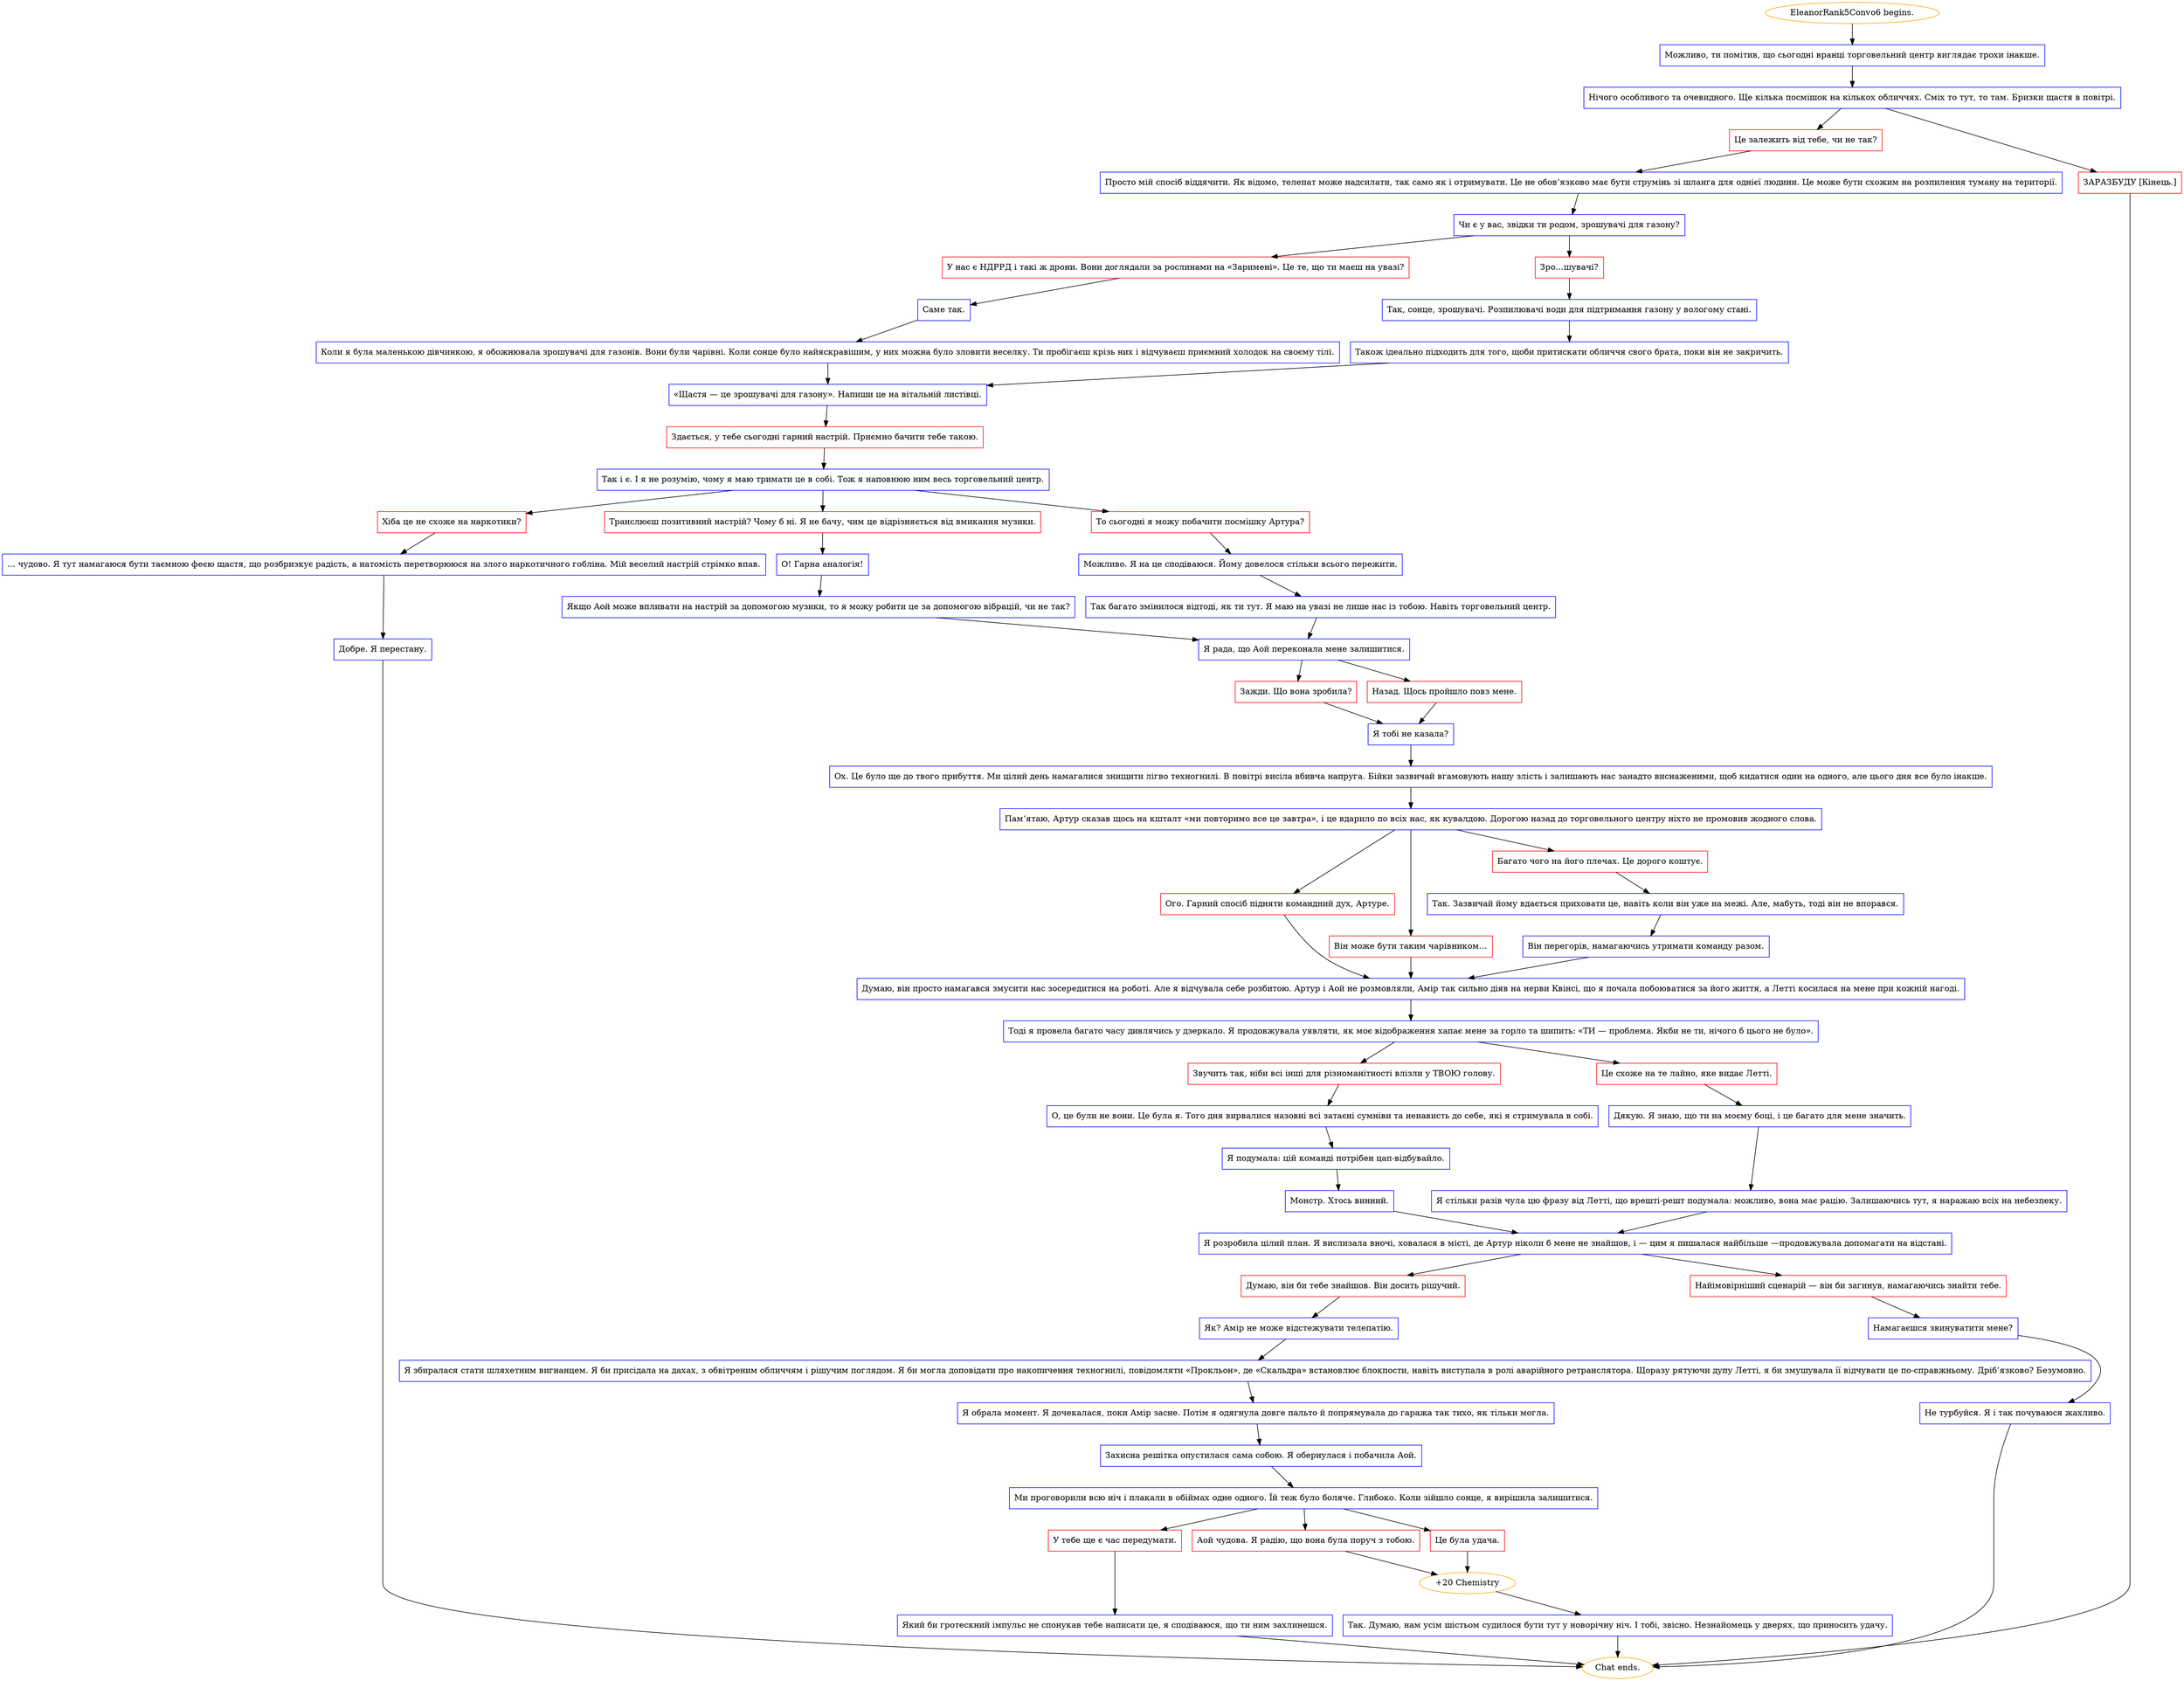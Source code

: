 digraph {
	"EleanorRank5Convo6 begins." [color=orange];
		"EleanorRank5Convo6 begins." -> j1759325209;
	j1759325209 [label="Можливо, ти помітив, що сьогодні вранці торговельний центр виглядає трохи інакше.",shape=box,color=blue];
		j1759325209 -> j2409984669;
	j2409984669 [label="Нічого особливого та очевидного. Ще кілька посмішок на кількох обличчях. Сміх то тут, то там. Бризки щастя в повітрі.",shape=box,color=blue];
		j2409984669 -> j1731173091;
		j2409984669 -> j1700633926;
	j1731173091 [label="Це залежить від тебе, чи не так?",shape=box,color=red];
		j1731173091 -> j1362983508;
	j1700633926 [label="ЗАРАЗБУДУ [Кінець.]",shape=box,color=red];
		j1700633926 -> "Chat ends.";
	j1362983508 [label="Просто мій спосіб віддячити. Як відомо, телепат може надсилати, так само як і отримувати. Це не обов’язково має бути струмінь зі шланга для однієї людини. Це може бути схожим на розпилення туману на території.",shape=box,color=blue];
		j1362983508 -> j697707968;
	"Chat ends." [color=orange];
	j697707968 [label="Чи є у вас, звідки ти родом, зрошувачі для газону?",shape=box,color=blue];
		j697707968 -> j517942314;
		j697707968 -> j2837379121;
	j517942314 [label="У нас є НДРРД і такі ж дрони. Вони доглядали за рослинами на «Заримені». Це те, що ти маєш на увазі?",shape=box,color=red];
		j517942314 -> j2808054401;
	j2837379121 [label="Зро…шувачі?",shape=box,color=red];
		j2837379121 -> j2946347906;
	j2808054401 [label="Саме так.",shape=box,color=blue];
		j2808054401 -> j822687474;
	j2946347906 [label="Так, сонце, зрошувачі. Розпилювачі води для підтримання газону у вологому стані.",shape=box,color=blue];
		j2946347906 -> j415327409;
	j822687474 [label="Коли я була маленькою дівчинкою, я обожнювала зрошувачі для газонів. Вони були чарівні. Коли сонце було найяскравішим, у них можна було зловити веселку. Ти пробігаєш крізь них і відчуваєш приємний холодок на своєму тілі.",shape=box,color=blue];
		j822687474 -> j1958277420;
	j415327409 [label="Також ідеально підходить для того, щоби притискати обличчя свого брата, поки він не закричить.",shape=box,color=blue];
		j415327409 -> j1958277420;
	j1958277420 [label="«Щастя — це зрошувачі для газону». Напиши це на вітальній листівці.",shape=box,color=blue];
		j1958277420 -> j4233061348;
	j4233061348 [label="Здається, у тебе сьогодні гарний настрій. Приємно бачити тебе такою.",shape=box,color=red];
		j4233061348 -> j962836749;
	j962836749 [label="Так і є. І я не розумію, чому я маю тримати це в собі. Тож я наповнюю ним весь торговельний центр.",shape=box,color=blue];
		j962836749 -> j2177646770;
		j962836749 -> j4014970047;
		j962836749 -> j2247970998;
	j2177646770 [label="Хіба це не схоже на наркотики?",shape=box,color=red];
		j2177646770 -> j1008279181;
	j4014970047 [label="Транслюєш позитивний настрій? Чому б ні. Я не бачу, чим це відрізняється від вмикання музики.",shape=box,color=red];
		j4014970047 -> j3461132284;
	j2247970998 [label="То сьогодні я можу побачити посмішку Артура?",shape=box,color=red];
		j2247970998 -> j210508203;
	j1008279181 [label="… чудово. Я тут намагаюся бути таємною феєю щастя, що розбризкує радість, а натомість перетворююся на злого наркотичного гобліна. Мій веселий настрій стрімко впав.",shape=box,color=blue];
		j1008279181 -> j3392122963;
	j3461132284 [label="О! Гарна аналогія!",shape=box,color=blue];
		j3461132284 -> j3900917832;
	j210508203 [label="Можливо. Я на це сподіваюся. Йому довелося стільки всього пережити.",shape=box,color=blue];
		j210508203 -> j2404002946;
	j3392122963 [label="Добре. Я перестану.",shape=box,color=blue];
		j3392122963 -> "Chat ends.";
	j3900917832 [label="Якщо Аой може впливати на настрій за допомогою музики, то я можу робити це за допомогою вібрацій, чи не так?",shape=box,color=blue];
		j3900917832 -> j3025996079;
	j2404002946 [label="Так багато змінилося відтоді, як ти тут. Я маю на увазі не лише нас із тобою. Навіть торговельний центр.",shape=box,color=blue];
		j2404002946 -> j3025996079;
	j3025996079 [label="Я рада, що Аой переконала мене залишитися.",shape=box,color=blue];
		j3025996079 -> j1113711024;
		j3025996079 -> j2995296452;
	j1113711024 [label="Зажди. Що вона зробила?",shape=box,color=red];
		j1113711024 -> j2548625038;
	j2995296452 [label="Назад. Щось пройшло повз мене.",shape=box,color=red];
		j2995296452 -> j2548625038;
	j2548625038 [label="Я тобі не казала?",shape=box,color=blue];
		j2548625038 -> j2522328948;
	j2522328948 [label="Ох. Це було ще до твого прибуття. Ми цілий день намагалися знищити лігво техногнилі. В повітрі висіла вбивча напруга. Бійки зазвичай вгамовують нашу злість і залишають нас занадто виснаженими, щоб кидатися один на одного, але цього дня все було інакше.",shape=box,color=blue];
		j2522328948 -> j4265302106;
	j4265302106 [label="Пам’ятаю, Артур сказав щось на кшталт «ми повторимо все це завтра», і це вдарило по всіх нас, як кувалдою. Дорогою назад до торговельного центру ніхто не промовив жодного слова.",shape=box,color=blue];
		j4265302106 -> j384507467;
		j4265302106 -> j3270478247;
		j4265302106 -> j150638089;
	j384507467 [label="Ого. Гарний спосіб підняти командний дух, Артуре.",shape=box,color=red];
		j384507467 -> j10013149;
	j3270478247 [label="Він може бути таким чарівником…",shape=box,color=red];
		j3270478247 -> j10013149;
	j150638089 [label="Багато чого на його плечах. Це дорого коштує.",shape=box,color=red];
		j150638089 -> j2315759684;
	j10013149 [label="Думаю, він просто намагався змусити нас зосередитися на роботі. Але я відчувала себе розбитою. Артур і Аой не розмовляли, Амір так сильно діяв на нерви Квінсі, що я почала побоюватися за його життя, а Летті косилася на мене при кожній нагоді.",shape=box,color=blue];
		j10013149 -> j4078430849;
	j2315759684 [label="Так. Зазвичай йому вдається приховати це, навіть коли він уже на межі. Але, мабуть, тоді він не впорався.",shape=box,color=blue];
		j2315759684 -> j2234755565;
	j4078430849 [label="Тоді я провела багато часу дивлячись у дзеркало. Я продовжувала уявляти, як моє відображення хапає мене за горло та шипить: «ТИ — проблема. Якби не ти, нічого б цього не було».",shape=box,color=blue];
		j4078430849 -> j71197821;
		j4078430849 -> j3939099003;
	j2234755565 [label="Він перегорів, намагаючись утримати команду разом.",shape=box,color=blue];
		j2234755565 -> j10013149;
	j71197821 [label="Звучить так, ніби всі інші для різноманітності влізли у ТВОЮ голову.",shape=box,color=red];
		j71197821 -> j2458492682;
	j3939099003 [label="Це схоже на те лайно, яке видає Летті.",shape=box,color=red];
		j3939099003 -> j68160446;
	j2458492682 [label="О, це були не вони. Це була я. Того дня вирвалися назовні всі затаєні сумніви та ненависть до себе, які я стримувала в собі.",shape=box,color=blue];
		j2458492682 -> j427590884;
	j68160446 [label="Дякую. Я знаю, що ти на моєму боці, і це багато для мене значить.",shape=box,color=blue];
		j68160446 -> j4196203148;
	j427590884 [label="Я подумала: цій команді потрібен цап-відбувайло.",shape=box,color=blue];
		j427590884 -> j3403115799;
	j4196203148 [label="Я стільки разів чула цю фразу від Летті, що врешті-решт подумала: можливо, вона має рацію. Залишаючись тут, я наражаю всіх на небезпеку.",shape=box,color=blue];
		j4196203148 -> j1338425695;
	j3403115799 [label="Монстр. Хтось винний.",shape=box,color=blue];
		j3403115799 -> j1338425695;
	j1338425695 [label="Я розробила цілий план. Я вислизала вночі, ховалася в місті, де Артур ніколи б мене не знайшов, і — цим я пишалася найбільше —продовжувала допомагати на відстані.",shape=box,color=blue];
		j1338425695 -> j273476442;
		j1338425695 -> j72120708;
	j273476442 [label="Думаю, він би тебе знайшов. Він досить рішучий.",shape=box,color=red];
		j273476442 -> j1107119199;
	j72120708 [label="Найімовірніший сценарій — він би загинув, намагаючись знайти тебе.",shape=box,color=red];
		j72120708 -> j3812177130;
	j1107119199 [label="Як? Амір не може відстежувати телепатію.",shape=box,color=blue];
		j1107119199 -> j303553743;
	j3812177130 [label="Намагаєшся звинуватити мене?",shape=box,color=blue];
		j3812177130 -> j219006756;
	j303553743 [label="Я збиралася стати шляхетним вигнанцем. Я би присідала на дахах, з обвітреним обличчям і рішучим поглядом. Я би могла доповідати про накопичення техногнилі, повідомляти «Прокльон», де «Скальдра» встановлює блокпости, навіть виступала в ролі аварійного ретранслятора. Щоразу рятуючи дупу Летті, я би змушувала її відчувати це по-справжньому. Дріб’язково? Безумовно.",shape=box,color=blue];
		j303553743 -> j2410025814;
	j219006756 [label="Не турбуйся. Я і так почуваюся жахливо.",shape=box,color=blue];
		j219006756 -> "Chat ends.";
	j2410025814 [label="Я обрала момент. Я дочекалася, поки Амір засне. Потім я одягнула довге пальто й попрямувала до гаража так тихо, як тільки могла.",shape=box,color=blue];
		j2410025814 -> j2890187487;
	j2890187487 [label="Захисна решітка опустилася сама собою. Я обернулася і побачила Аой.",shape=box,color=blue];
		j2890187487 -> j407392642;
	j407392642 [label="Ми проговорили всю ніч і плакали в обіймах одне одного. Їй теж було боляче. Глибоко. Коли зійшло сонце, я вирішила залишитися.",shape=box,color=blue];
		j407392642 -> j663335504;
		j407392642 -> j2208526435;
		j407392642 -> j4230807357;
	j663335504 [label="У тебе ще є час передумати.",shape=box,color=red];
		j663335504 -> j297702638;
	j2208526435 [label="Аой чудова. Я радію, що вона була поруч з тобою.",shape=box,color=red];
		j2208526435 -> j4033694943;
	j4230807357 [label="Це була удача.",shape=box,color=red];
		j4230807357 -> j4033694943;
	j297702638 [label="Який би гротескний імпульс не спонукав тебе написати це, я сподіваюся, що ти ним захлинешся.",shape=box,color=blue];
		j297702638 -> "Chat ends.";
	j4033694943 [label="+20 Chemistry",color=orange];
		j4033694943 -> j3153518519;
	j3153518519 [label="Так. Думаю, нам усім шістьом судилося бути тут у новорічну ніч. І тобі, звісно. Незнайомець у дверях, що приносить удачу.",shape=box,color=blue];
		j3153518519 -> "Chat ends.";
}